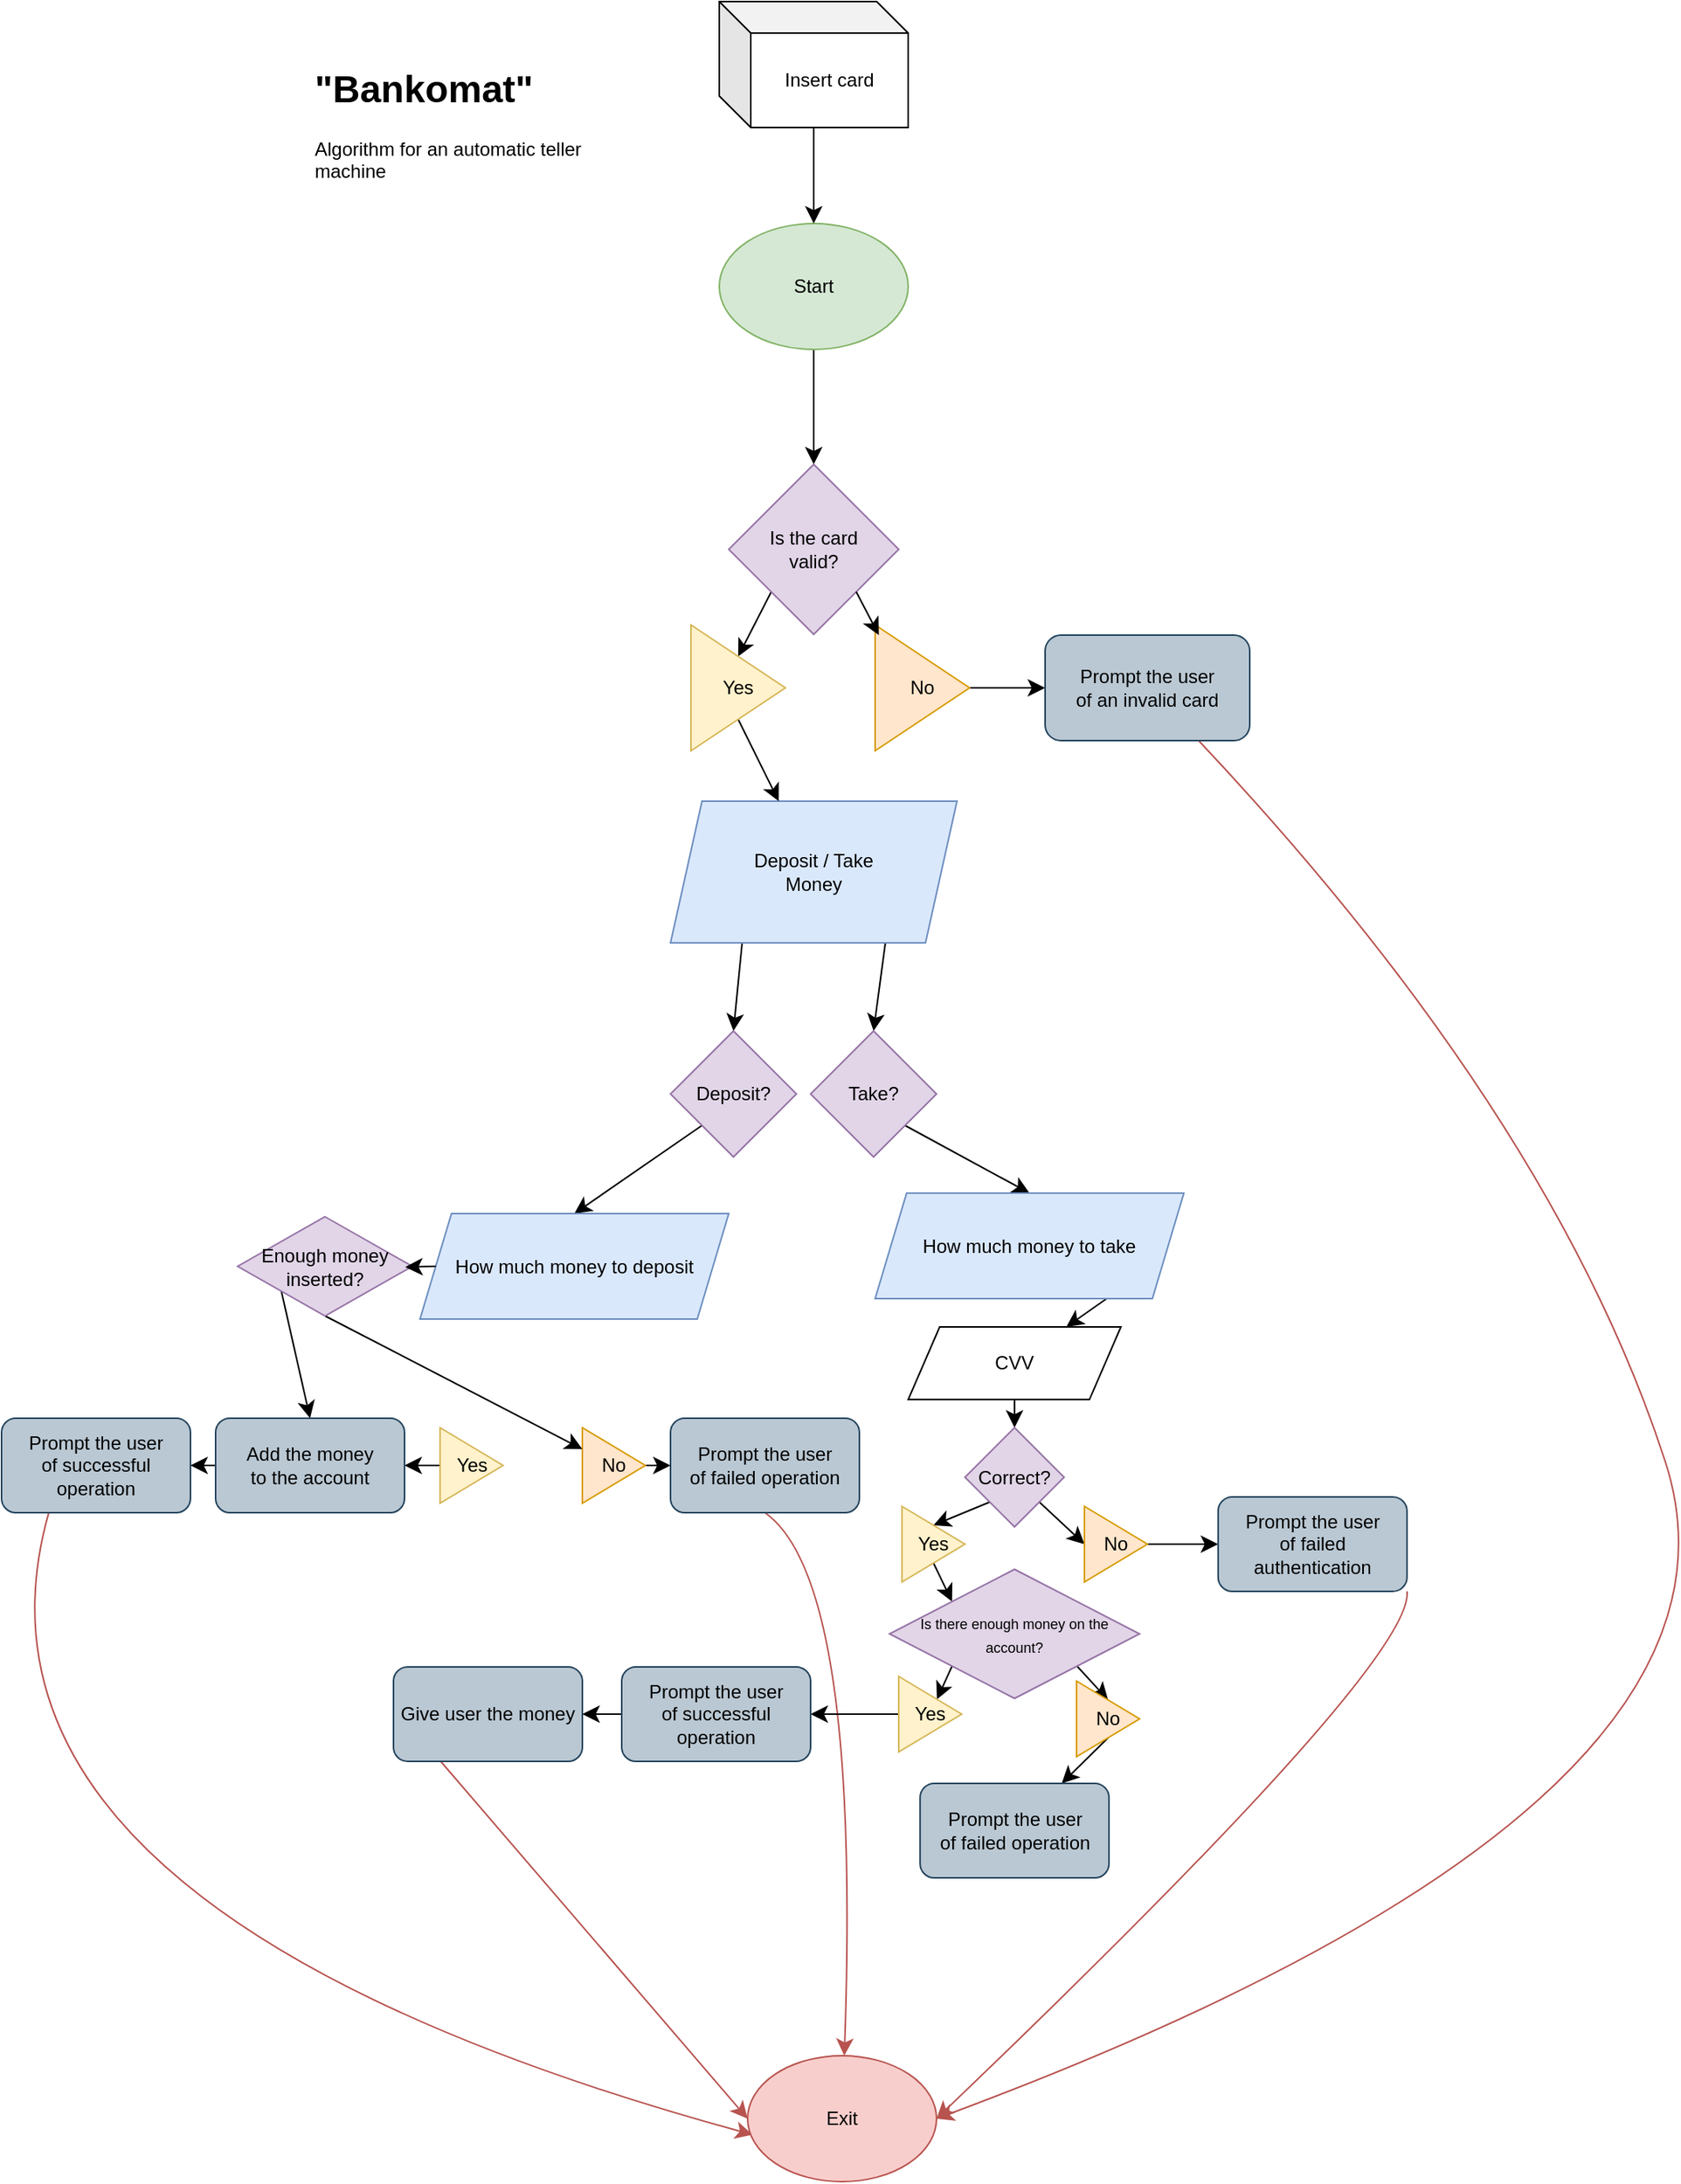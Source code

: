 <mxfile version="23.1.7" type="device">
  <diagram name="Page-1" id="2NmfgUnf6m_6ysHs__CF">
    <mxGraphModel dx="1834" dy="782" grid="0" gridSize="10" guides="1" tooltips="1" connect="1" arrows="1" fold="1" page="0" pageScale="1" pageWidth="827" pageHeight="1169" math="0" shadow="0">
      <root>
        <mxCell id="0" />
        <mxCell id="1" parent="0" />
        <mxCell id="b6XLwbtlYblS2gE4xGsg-16" style="edgeStyle=none;curved=1;rounded=0;orthogonalLoop=1;jettySize=auto;html=1;exitX=0.75;exitY=1;exitDx=0;exitDy=0;entryX=0.5;entryY=0;entryDx=0;entryDy=0;fontSize=12;startSize=8;endSize=8;" parent="1" source="b6XLwbtlYblS2gE4xGsg-2" target="b6XLwbtlYblS2gE4xGsg-11" edge="1">
          <mxGeometry relative="1" as="geometry" />
        </mxCell>
        <mxCell id="b6XLwbtlYblS2gE4xGsg-18" style="edgeStyle=none;curved=1;rounded=0;orthogonalLoop=1;jettySize=auto;html=1;exitX=0.25;exitY=1;exitDx=0;exitDy=0;entryX=0.5;entryY=0;entryDx=0;entryDy=0;fontSize=12;startSize=8;endSize=8;" parent="1" source="b6XLwbtlYblS2gE4xGsg-2" target="b6XLwbtlYblS2gE4xGsg-10" edge="1">
          <mxGeometry relative="1" as="geometry" />
        </mxCell>
        <mxCell id="b6XLwbtlYblS2gE4xGsg-2" value="Deposit / Take&lt;br&gt;Money" style="shape=parallelogram;perimeter=parallelogramPerimeter;whiteSpace=wrap;html=1;fixedSize=1;fillColor=#dae8fc;strokeColor=#6c8ebf;" parent="1" vertex="1">
          <mxGeometry x="100" y="690" width="182" height="90" as="geometry" />
        </mxCell>
        <mxCell id="b6XLwbtlYblS2gE4xGsg-66" style="edgeStyle=none;curved=1;rounded=0;orthogonalLoop=1;jettySize=auto;html=1;exitX=0.5;exitY=1;exitDx=0;exitDy=0;entryX=0.5;entryY=0;entryDx=0;entryDy=0;fontSize=12;startSize=8;endSize=8;" parent="1" source="b6XLwbtlYblS2gE4xGsg-5" target="b6XLwbtlYblS2gE4xGsg-65" edge="1">
          <mxGeometry relative="1" as="geometry" />
        </mxCell>
        <mxCell id="b6XLwbtlYblS2gE4xGsg-5" value="Start" style="ellipse;whiteSpace=wrap;html=1;fillColor=#d5e8d4;strokeColor=#82b366;" parent="1" vertex="1">
          <mxGeometry x="131" y="323" width="120" height="80" as="geometry" />
        </mxCell>
        <mxCell id="b6XLwbtlYblS2gE4xGsg-9" value="&lt;h1&gt;&quot;Bankomat&quot;&lt;/h1&gt;&lt;div&gt;Algorithm for an automatic teller machine&lt;/div&gt;" style="text;html=1;spacing=5;spacingTop=-20;whiteSpace=wrap;overflow=hidden;rounded=0;" parent="1" vertex="1">
          <mxGeometry x="-131" y="218" width="190" height="83" as="geometry" />
        </mxCell>
        <mxCell id="b6XLwbtlYblS2gE4xGsg-128" style="edgeStyle=none;curved=1;rounded=0;orthogonalLoop=1;jettySize=auto;html=1;exitX=0;exitY=1;exitDx=0;exitDy=0;entryX=0.5;entryY=0;entryDx=0;entryDy=0;fontSize=12;startSize=8;endSize=8;" parent="1" source="b6XLwbtlYblS2gE4xGsg-10" target="b6XLwbtlYblS2gE4xGsg-94" edge="1">
          <mxGeometry relative="1" as="geometry" />
        </mxCell>
        <mxCell id="b6XLwbtlYblS2gE4xGsg-10" value="Deposit?" style="rhombus;whiteSpace=wrap;html=1;fillColor=#e1d5e7;strokeColor=#9673a6;" parent="1" vertex="1">
          <mxGeometry x="100" y="836" width="80" height="80" as="geometry" />
        </mxCell>
        <mxCell id="b6XLwbtlYblS2gE4xGsg-127" style="edgeStyle=none;curved=1;rounded=0;orthogonalLoop=1;jettySize=auto;html=1;exitX=1;exitY=1;exitDx=0;exitDy=0;entryX=0.5;entryY=0;entryDx=0;entryDy=0;fontSize=12;startSize=8;endSize=8;" parent="1" source="b6XLwbtlYblS2gE4xGsg-11" target="b6XLwbtlYblS2gE4xGsg-95" edge="1">
          <mxGeometry relative="1" as="geometry" />
        </mxCell>
        <mxCell id="b6XLwbtlYblS2gE4xGsg-11" value="Take?" style="rhombus;whiteSpace=wrap;html=1;fillColor=#e1d5e7;strokeColor=#9673a6;" parent="1" vertex="1">
          <mxGeometry x="189" y="836" width="80" height="80" as="geometry" />
        </mxCell>
        <mxCell id="b6XLwbtlYblS2gE4xGsg-142" style="edgeStyle=none;curved=1;rounded=0;orthogonalLoop=1;jettySize=auto;html=1;exitX=0.25;exitY=1;exitDx=0;exitDy=0;fontSize=12;startSize=8;endSize=8;fillColor=#f8cecc;strokeColor=#b85450;entryX=0.027;entryY=0.628;entryDx=0;entryDy=0;entryPerimeter=0;" parent="1" source="b6XLwbtlYblS2gE4xGsg-21" target="b6XLwbtlYblS2gE4xGsg-75" edge="1">
          <mxGeometry relative="1" as="geometry">
            <mxPoint x="167" y="1555" as="targetPoint" />
            <Array as="points">
              <mxPoint x="-367" y="1395" />
            </Array>
          </mxGeometry>
        </mxCell>
        <mxCell id="b6XLwbtlYblS2gE4xGsg-21" value="Prompt the user&lt;br&gt;of successful operation" style="rounded=1;whiteSpace=wrap;html=1;fillColor=#bac8d3;strokeColor=#23445d;" parent="1" vertex="1">
          <mxGeometry x="-325" y="1082" width="120" height="60" as="geometry" />
        </mxCell>
        <mxCell id="b6XLwbtlYblS2gE4xGsg-138" style="edgeStyle=none;curved=1;rounded=0;orthogonalLoop=1;jettySize=auto;html=1;exitX=0.5;exitY=1;exitDx=0;exitDy=0;fontSize=12;startSize=8;endSize=8;fillColor=#f8cecc;strokeColor=#b85450;" parent="1" source="b6XLwbtlYblS2gE4xGsg-36" target="b6XLwbtlYblS2gE4xGsg-75" edge="1">
          <mxGeometry relative="1" as="geometry">
            <mxPoint x="221" y="1241" as="targetPoint" />
            <Array as="points">
              <mxPoint x="221" y="1185" />
            </Array>
          </mxGeometry>
        </mxCell>
        <mxCell id="b6XLwbtlYblS2gE4xGsg-36" value="Prompt the user&lt;br&gt;of failed operation" style="rounded=1;whiteSpace=wrap;html=1;fillColor=#bac8d3;strokeColor=#23445d;" parent="1" vertex="1">
          <mxGeometry x="100" y="1082" width="120" height="60" as="geometry" />
        </mxCell>
        <mxCell id="b6XLwbtlYblS2gE4xGsg-64" style="edgeStyle=none;curved=1;rounded=0;orthogonalLoop=1;jettySize=auto;html=1;fontSize=12;startSize=8;endSize=8;" parent="1" source="b6XLwbtlYblS2gE4xGsg-63" target="b6XLwbtlYblS2gE4xGsg-5" edge="1">
          <mxGeometry relative="1" as="geometry" />
        </mxCell>
        <mxCell id="b6XLwbtlYblS2gE4xGsg-63" value="Insert card" style="shape=cube;whiteSpace=wrap;html=1;boundedLbl=1;backgroundOutline=1;darkOpacity=0.05;darkOpacity2=0.1;" parent="1" vertex="1">
          <mxGeometry x="131" y="182" width="120" height="80" as="geometry" />
        </mxCell>
        <mxCell id="b6XLwbtlYblS2gE4xGsg-72" style="edgeStyle=none;curved=1;rounded=0;orthogonalLoop=1;jettySize=auto;html=1;exitX=0;exitY=1;exitDx=0;exitDy=0;entryX=0.5;entryY=0;entryDx=0;entryDy=0;fontSize=12;startSize=8;endSize=8;" parent="1" source="b6XLwbtlYblS2gE4xGsg-65" target="b6XLwbtlYblS2gE4xGsg-69" edge="1">
          <mxGeometry relative="1" as="geometry" />
        </mxCell>
        <mxCell id="b6XLwbtlYblS2gE4xGsg-65" value="Is the card&lt;br&gt;valid?" style="rhombus;whiteSpace=wrap;html=1;fillColor=#e1d5e7;strokeColor=#9673a6;" parent="1" vertex="1">
          <mxGeometry x="137" y="476" width="108" height="108" as="geometry" />
        </mxCell>
        <mxCell id="b6XLwbtlYblS2gE4xGsg-143" style="edgeStyle=none;curved=1;rounded=0;orthogonalLoop=1;jettySize=auto;html=1;exitX=0.5;exitY=1;exitDx=0;exitDy=0;fontSize=12;startSize=8;endSize=8;" parent="1" source="b6XLwbtlYblS2gE4xGsg-69" target="b6XLwbtlYblS2gE4xGsg-2" edge="1">
          <mxGeometry relative="1" as="geometry" />
        </mxCell>
        <mxCell id="b6XLwbtlYblS2gE4xGsg-69" value="Yes" style="triangle;whiteSpace=wrap;html=1;fillColor=#fff2cc;strokeColor=#d6b656;" parent="1" vertex="1">
          <mxGeometry x="113" y="578" width="60" height="80" as="geometry" />
        </mxCell>
        <mxCell id="b6XLwbtlYblS2gE4xGsg-74" style="edgeStyle=none;curved=1;rounded=0;orthogonalLoop=1;jettySize=auto;html=1;exitX=1;exitY=0.5;exitDx=0;exitDy=0;entryX=0;entryY=0.5;entryDx=0;entryDy=0;fontSize=12;startSize=8;endSize=8;" parent="1" source="b6XLwbtlYblS2gE4xGsg-70" target="b6XLwbtlYblS2gE4xGsg-71" edge="1">
          <mxGeometry relative="1" as="geometry" />
        </mxCell>
        <mxCell id="b6XLwbtlYblS2gE4xGsg-70" value="No" style="triangle;whiteSpace=wrap;html=1;fillColor=#ffe6cc;strokeColor=#d79b00;" parent="1" vertex="1">
          <mxGeometry x="230" y="578" width="60" height="80" as="geometry" />
        </mxCell>
        <mxCell id="b6XLwbtlYblS2gE4xGsg-91" style="edgeStyle=none;curved=1;rounded=0;orthogonalLoop=1;jettySize=auto;html=1;exitX=0.75;exitY=1;exitDx=0;exitDy=0;fontSize=12;startSize=8;endSize=8;entryX=1;entryY=0.5;entryDx=0;entryDy=0;fillColor=#f8cecc;strokeColor=#b85450;" parent="1" source="b6XLwbtlYblS2gE4xGsg-71" target="b6XLwbtlYblS2gE4xGsg-75" edge="1">
          <mxGeometry relative="1" as="geometry">
            <mxPoint x="418" y="1015" as="targetPoint" />
            <Array as="points">
              <mxPoint x="661" y="891" />
              <mxPoint x="803" y="1328" />
            </Array>
          </mxGeometry>
        </mxCell>
        <mxCell id="b6XLwbtlYblS2gE4xGsg-71" value="Prompt the user&lt;br&gt;of an invalid card" style="rounded=1;whiteSpace=wrap;html=1;fillColor=#bac8d3;strokeColor=#23445d;" parent="1" vertex="1">
          <mxGeometry x="338" y="584.5" width="130" height="67" as="geometry" />
        </mxCell>
        <mxCell id="b6XLwbtlYblS2gE4xGsg-73" style="edgeStyle=none;curved=1;rounded=0;orthogonalLoop=1;jettySize=auto;html=1;exitX=1;exitY=1;exitDx=0;exitDy=0;entryX=0.039;entryY=0.081;entryDx=0;entryDy=0;entryPerimeter=0;fontSize=12;startSize=8;endSize=8;" parent="1" source="b6XLwbtlYblS2gE4xGsg-65" target="b6XLwbtlYblS2gE4xGsg-70" edge="1">
          <mxGeometry relative="1" as="geometry" />
        </mxCell>
        <mxCell id="b6XLwbtlYblS2gE4xGsg-75" value="Exit" style="ellipse;whiteSpace=wrap;html=1;fillColor=#f8cecc;strokeColor=#b85450;" parent="1" vertex="1">
          <mxGeometry x="149" y="1487" width="120" height="80" as="geometry" />
        </mxCell>
        <mxCell id="b6XLwbtlYblS2gE4xGsg-94" value="How much money to deposit" style="shape=parallelogram;perimeter=parallelogramPerimeter;whiteSpace=wrap;html=1;fixedSize=1;fillColor=#dae8fc;strokeColor=#6c8ebf;" parent="1" vertex="1">
          <mxGeometry x="-59.16" y="952" width="196.16" height="67" as="geometry" />
        </mxCell>
        <mxCell id="b6XLwbtlYblS2gE4xGsg-105" style="edgeStyle=none;curved=1;rounded=0;orthogonalLoop=1;jettySize=auto;html=1;exitX=0.75;exitY=1;exitDx=0;exitDy=0;fontSize=12;startSize=8;endSize=8;" parent="1" source="b6XLwbtlYblS2gE4xGsg-95" target="b6XLwbtlYblS2gE4xGsg-96" edge="1">
          <mxGeometry relative="1" as="geometry" />
        </mxCell>
        <mxCell id="b6XLwbtlYblS2gE4xGsg-95" value="How much money to take" style="shape=parallelogram;perimeter=parallelogramPerimeter;whiteSpace=wrap;html=1;fixedSize=1;fillColor=#dae8fc;strokeColor=#6c8ebf;" parent="1" vertex="1">
          <mxGeometry x="230.0" y="939" width="196.16" height="67" as="geometry" />
        </mxCell>
        <mxCell id="b6XLwbtlYblS2gE4xGsg-106" style="edgeStyle=none;curved=1;rounded=0;orthogonalLoop=1;jettySize=auto;html=1;exitX=0.5;exitY=1;exitDx=0;exitDy=0;entryX=0.5;entryY=0;entryDx=0;entryDy=0;fontSize=12;startSize=8;endSize=8;" parent="1" source="b6XLwbtlYblS2gE4xGsg-96" target="b6XLwbtlYblS2gE4xGsg-97" edge="1">
          <mxGeometry relative="1" as="geometry" />
        </mxCell>
        <mxCell id="b6XLwbtlYblS2gE4xGsg-96" value="CVV" style="shape=parallelogram;perimeter=parallelogramPerimeter;whiteSpace=wrap;html=1;fixedSize=1;" parent="1" vertex="1">
          <mxGeometry x="251" y="1024" width="135.16" height="46.16" as="geometry" />
        </mxCell>
        <mxCell id="b6XLwbtlYblS2gE4xGsg-110" style="edgeStyle=none;curved=1;rounded=0;orthogonalLoop=1;jettySize=auto;html=1;exitX=0;exitY=1;exitDx=0;exitDy=0;entryX=0.5;entryY=0;entryDx=0;entryDy=0;fontSize=12;startSize=8;endSize=8;" parent="1" source="b6XLwbtlYblS2gE4xGsg-97" target="b6XLwbtlYblS2gE4xGsg-98" edge="1">
          <mxGeometry relative="1" as="geometry" />
        </mxCell>
        <mxCell id="b6XLwbtlYblS2gE4xGsg-111" style="edgeStyle=none;curved=1;rounded=0;orthogonalLoop=1;jettySize=auto;html=1;exitX=1;exitY=1;exitDx=0;exitDy=0;entryX=0;entryY=0.5;entryDx=0;entryDy=0;fontSize=12;startSize=8;endSize=8;" parent="1" source="b6XLwbtlYblS2gE4xGsg-97" target="b6XLwbtlYblS2gE4xGsg-100" edge="1">
          <mxGeometry relative="1" as="geometry" />
        </mxCell>
        <mxCell id="b6XLwbtlYblS2gE4xGsg-97" value="Correct?" style="rhombus;whiteSpace=wrap;html=1;fillColor=#e1d5e7;strokeColor=#9673a6;" parent="1" vertex="1">
          <mxGeometry x="287.08" y="1088" width="63" height="63" as="geometry" />
        </mxCell>
        <mxCell id="b6XLwbtlYblS2gE4xGsg-114" style="edgeStyle=none;curved=1;rounded=0;orthogonalLoop=1;jettySize=auto;html=1;exitX=0.5;exitY=1;exitDx=0;exitDy=0;entryX=0;entryY=0;entryDx=0;entryDy=0;fontSize=12;startSize=8;endSize=8;" parent="1" source="b6XLwbtlYblS2gE4xGsg-98" target="b6XLwbtlYblS2gE4xGsg-112" edge="1">
          <mxGeometry relative="1" as="geometry" />
        </mxCell>
        <mxCell id="b6XLwbtlYblS2gE4xGsg-98" value="Yes" style="triangle;whiteSpace=wrap;html=1;fillColor=#fff2cc;strokeColor=#d6b656;" parent="1" vertex="1">
          <mxGeometry x="247.08" y="1138" width="40" height="48" as="geometry" />
        </mxCell>
        <mxCell id="b6XLwbtlYblS2gE4xGsg-108" style="edgeStyle=none;curved=1;rounded=0;orthogonalLoop=1;jettySize=auto;html=1;exitX=1;exitY=0.5;exitDx=0;exitDy=0;fontSize=12;startSize=8;endSize=8;" parent="1" source="b6XLwbtlYblS2gE4xGsg-100" target="b6XLwbtlYblS2gE4xGsg-101" edge="1">
          <mxGeometry relative="1" as="geometry" />
        </mxCell>
        <mxCell id="b6XLwbtlYblS2gE4xGsg-100" value="No" style="triangle;whiteSpace=wrap;html=1;fillColor=#ffe6cc;strokeColor=#d79b00;" parent="1" vertex="1">
          <mxGeometry x="363" y="1138" width="40" height="48" as="geometry" />
        </mxCell>
        <mxCell id="b6XLwbtlYblS2gE4xGsg-109" style="edgeStyle=none;curved=1;rounded=0;orthogonalLoop=1;jettySize=auto;html=1;exitX=1;exitY=1;exitDx=0;exitDy=0;fontSize=12;startSize=8;endSize=8;entryX=1;entryY=0.5;entryDx=0;entryDy=0;fillColor=#f8cecc;strokeColor=#b85450;" parent="1" source="b6XLwbtlYblS2gE4xGsg-101" target="b6XLwbtlYblS2gE4xGsg-75" edge="1">
          <mxGeometry relative="1" as="geometry">
            <mxPoint x="503.333" y="1277" as="targetPoint" />
            <Array as="points">
              <mxPoint x="573" y="1236" />
            </Array>
          </mxGeometry>
        </mxCell>
        <mxCell id="b6XLwbtlYblS2gE4xGsg-101" value="Prompt the user&lt;br&gt;of failed authentication" style="rounded=1;whiteSpace=wrap;html=1;fillColor=#bac8d3;strokeColor=#23445d;" parent="1" vertex="1">
          <mxGeometry x="447.92" y="1132" width="120" height="60" as="geometry" />
        </mxCell>
        <mxCell id="b6XLwbtlYblS2gE4xGsg-117" style="edgeStyle=none;curved=1;rounded=0;orthogonalLoop=1;jettySize=auto;html=1;exitX=0;exitY=1;exitDx=0;exitDy=0;fontSize=12;startSize=8;endSize=8;" parent="1" source="b6XLwbtlYblS2gE4xGsg-112" target="b6XLwbtlYblS2gE4xGsg-115" edge="1">
          <mxGeometry relative="1" as="geometry" />
        </mxCell>
        <mxCell id="b6XLwbtlYblS2gE4xGsg-118" style="edgeStyle=none;curved=1;rounded=0;orthogonalLoop=1;jettySize=auto;html=1;exitX=1;exitY=1;exitDx=0;exitDy=0;entryX=0.5;entryY=0;entryDx=0;entryDy=0;fontSize=12;startSize=8;endSize=8;" parent="1" source="b6XLwbtlYblS2gE4xGsg-112" target="b6XLwbtlYblS2gE4xGsg-116" edge="1">
          <mxGeometry relative="1" as="geometry" />
        </mxCell>
        <mxCell id="b6XLwbtlYblS2gE4xGsg-112" value="&lt;font style=&quot;font-size: 9px;&quot;&gt;Is there enough money on the&lt;br&gt;account?&lt;/font&gt;" style="rhombus;whiteSpace=wrap;html=1;fillColor=#e1d5e7;strokeColor=#9673a6;" parent="1" vertex="1">
          <mxGeometry x="239.15" y="1178" width="158.86" height="82" as="geometry" />
        </mxCell>
        <mxCell id="b6XLwbtlYblS2gE4xGsg-121" style="edgeStyle=none;curved=1;rounded=0;orthogonalLoop=1;jettySize=auto;html=1;exitX=0;exitY=0.5;exitDx=0;exitDy=0;fontSize=12;startSize=8;endSize=8;entryX=1;entryY=0.5;entryDx=0;entryDy=0;" parent="1" source="b6XLwbtlYblS2gE4xGsg-115" target="b6XLwbtlYblS2gE4xGsg-123" edge="1">
          <mxGeometry relative="1" as="geometry">
            <mxPoint x="205" y="1268" as="targetPoint" />
          </mxGeometry>
        </mxCell>
        <mxCell id="b6XLwbtlYblS2gE4xGsg-115" value="Yes" style="triangle;whiteSpace=wrap;html=1;fillColor=#fff2cc;strokeColor=#d6b656;" parent="1" vertex="1">
          <mxGeometry x="245.0" y="1246" width="40" height="48" as="geometry" />
        </mxCell>
        <mxCell id="b6XLwbtlYblS2gE4xGsg-122" style="edgeStyle=none;curved=1;rounded=0;orthogonalLoop=1;jettySize=auto;html=1;exitX=0.5;exitY=1;exitDx=0;exitDy=0;entryX=0.75;entryY=0;entryDx=0;entryDy=0;fontSize=12;startSize=8;endSize=8;" parent="1" source="b6XLwbtlYblS2gE4xGsg-116" target="b6XLwbtlYblS2gE4xGsg-120" edge="1">
          <mxGeometry relative="1" as="geometry" />
        </mxCell>
        <mxCell id="b6XLwbtlYblS2gE4xGsg-116" value="No" style="triangle;whiteSpace=wrap;html=1;fillColor=#ffe6cc;strokeColor=#d79b00;" parent="1" vertex="1">
          <mxGeometry x="358.01" y="1249" width="40" height="48" as="geometry" />
        </mxCell>
        <mxCell id="b6XLwbtlYblS2gE4xGsg-126" style="edgeStyle=none;curved=1;rounded=0;orthogonalLoop=1;jettySize=auto;html=1;entryX=0;entryY=0.5;entryDx=0;entryDy=0;fontSize=12;startSize=8;endSize=8;exitX=0.25;exitY=1;exitDx=0;exitDy=0;fillColor=#f8cecc;strokeColor=#b85450;" parent="1" source="b6XLwbtlYblS2gE4xGsg-119" target="b6XLwbtlYblS2gE4xGsg-75" edge="1">
          <mxGeometry relative="1" as="geometry" />
        </mxCell>
        <mxCell id="b6XLwbtlYblS2gE4xGsg-119" value="Give user the money" style="rounded=1;whiteSpace=wrap;html=1;fillColor=#bac8d3;strokeColor=#23445d;" parent="1" vertex="1">
          <mxGeometry x="-76" y="1240" width="120" height="60" as="geometry" />
        </mxCell>
        <mxCell id="b6XLwbtlYblS2gE4xGsg-120" value="Prompt the user&lt;br&gt;of failed operation" style="rounded=1;whiteSpace=wrap;html=1;fillColor=#bac8d3;strokeColor=#23445d;" parent="1" vertex="1">
          <mxGeometry x="258.58" y="1314" width="120" height="60" as="geometry" />
        </mxCell>
        <mxCell id="b6XLwbtlYblS2gE4xGsg-125" style="edgeStyle=none;curved=1;rounded=0;orthogonalLoop=1;jettySize=auto;html=1;exitX=0;exitY=0.5;exitDx=0;exitDy=0;fontSize=12;startSize=8;endSize=8;" parent="1" source="b6XLwbtlYblS2gE4xGsg-123" target="b6XLwbtlYblS2gE4xGsg-119" edge="1">
          <mxGeometry relative="1" as="geometry" />
        </mxCell>
        <mxCell id="b6XLwbtlYblS2gE4xGsg-123" value="Prompt the user&lt;br&gt;of successful operation" style="rounded=1;whiteSpace=wrap;html=1;fillColor=#bac8d3;strokeColor=#23445d;" parent="1" vertex="1">
          <mxGeometry x="69" y="1240" width="120" height="60" as="geometry" />
        </mxCell>
        <mxCell id="b6XLwbtlYblS2gE4xGsg-140" style="edgeStyle=none;curved=1;rounded=0;orthogonalLoop=1;jettySize=auto;html=1;exitX=0;exitY=0.5;exitDx=0;exitDy=0;fontSize=12;startSize=8;endSize=8;" parent="1" source="b6XLwbtlYblS2gE4xGsg-131" target="b6XLwbtlYblS2gE4xGsg-139" edge="1">
          <mxGeometry relative="1" as="geometry" />
        </mxCell>
        <mxCell id="b6XLwbtlYblS2gE4xGsg-131" value="Yes" style="triangle;whiteSpace=wrap;html=1;fillColor=#fff2cc;strokeColor=#d6b656;" parent="1" vertex="1">
          <mxGeometry x="-46.39" y="1088" width="40" height="48" as="geometry" />
        </mxCell>
        <mxCell id="b6XLwbtlYblS2gE4xGsg-137" style="edgeStyle=none;curved=1;rounded=0;orthogonalLoop=1;jettySize=auto;html=1;exitX=1;exitY=0.5;exitDx=0;exitDy=0;entryX=0;entryY=0.5;entryDx=0;entryDy=0;fontSize=12;startSize=8;endSize=8;" parent="1" source="b6XLwbtlYblS2gE4xGsg-132" target="b6XLwbtlYblS2gE4xGsg-36" edge="1">
          <mxGeometry relative="1" as="geometry" />
        </mxCell>
        <mxCell id="b6XLwbtlYblS2gE4xGsg-132" value="No" style="triangle;whiteSpace=wrap;html=1;fillColor=#ffe6cc;strokeColor=#d79b00;" parent="1" vertex="1">
          <mxGeometry x="44" y="1088" width="40" height="48" as="geometry" />
        </mxCell>
        <mxCell id="b6XLwbtlYblS2gE4xGsg-141" style="edgeStyle=none;curved=1;rounded=0;orthogonalLoop=1;jettySize=auto;html=1;exitX=0;exitY=0.5;exitDx=0;exitDy=0;entryX=1;entryY=0.5;entryDx=0;entryDy=0;fontSize=12;startSize=8;endSize=8;" parent="1" source="b6XLwbtlYblS2gE4xGsg-139" target="b6XLwbtlYblS2gE4xGsg-21" edge="1">
          <mxGeometry relative="1" as="geometry" />
        </mxCell>
        <mxCell id="b6XLwbtlYblS2gE4xGsg-139" value="Add the money&lt;br&gt;to the account" style="rounded=1;whiteSpace=wrap;html=1;fillColor=#bac8d3;strokeColor=#23445d;" parent="1" vertex="1">
          <mxGeometry x="-189" y="1082" width="120" height="60" as="geometry" />
        </mxCell>
        <mxCell id="b6XLwbtlYblS2gE4xGsg-147" style="edgeStyle=none;curved=1;rounded=0;orthogonalLoop=1;jettySize=auto;html=1;exitX=0.5;exitY=1;exitDx=0;exitDy=0;fontSize=12;startSize=8;endSize=8;" parent="1" source="b6XLwbtlYblS2gE4xGsg-145" target="b6XLwbtlYblS2gE4xGsg-132" edge="1">
          <mxGeometry relative="1" as="geometry" />
        </mxCell>
        <mxCell id="b6XLwbtlYblS2gE4xGsg-148" style="edgeStyle=none;curved=1;rounded=0;orthogonalLoop=1;jettySize=auto;html=1;exitX=0;exitY=1;exitDx=0;exitDy=0;entryX=0.5;entryY=0;entryDx=0;entryDy=0;fontSize=12;startSize=8;endSize=8;" parent="1" source="b6XLwbtlYblS2gE4xGsg-145" target="b6XLwbtlYblS2gE4xGsg-139" edge="1">
          <mxGeometry relative="1" as="geometry" />
        </mxCell>
        <mxCell id="b6XLwbtlYblS2gE4xGsg-145" value="Enough money inserted?" style="rhombus;whiteSpace=wrap;html=1;fillColor=#e1d5e7;strokeColor=#9673a6;" parent="1" vertex="1">
          <mxGeometry x="-175" y="954" width="111" height="63" as="geometry" />
        </mxCell>
        <mxCell id="b6XLwbtlYblS2gE4xGsg-146" style="edgeStyle=none;curved=1;rounded=0;orthogonalLoop=1;jettySize=auto;html=1;exitX=0;exitY=0.5;exitDx=0;exitDy=0;entryX=0.959;entryY=0.508;entryDx=0;entryDy=0;entryPerimeter=0;fontSize=12;startSize=8;endSize=8;" parent="1" source="b6XLwbtlYblS2gE4xGsg-94" target="b6XLwbtlYblS2gE4xGsg-145" edge="1">
          <mxGeometry relative="1" as="geometry" />
        </mxCell>
      </root>
    </mxGraphModel>
  </diagram>
</mxfile>
